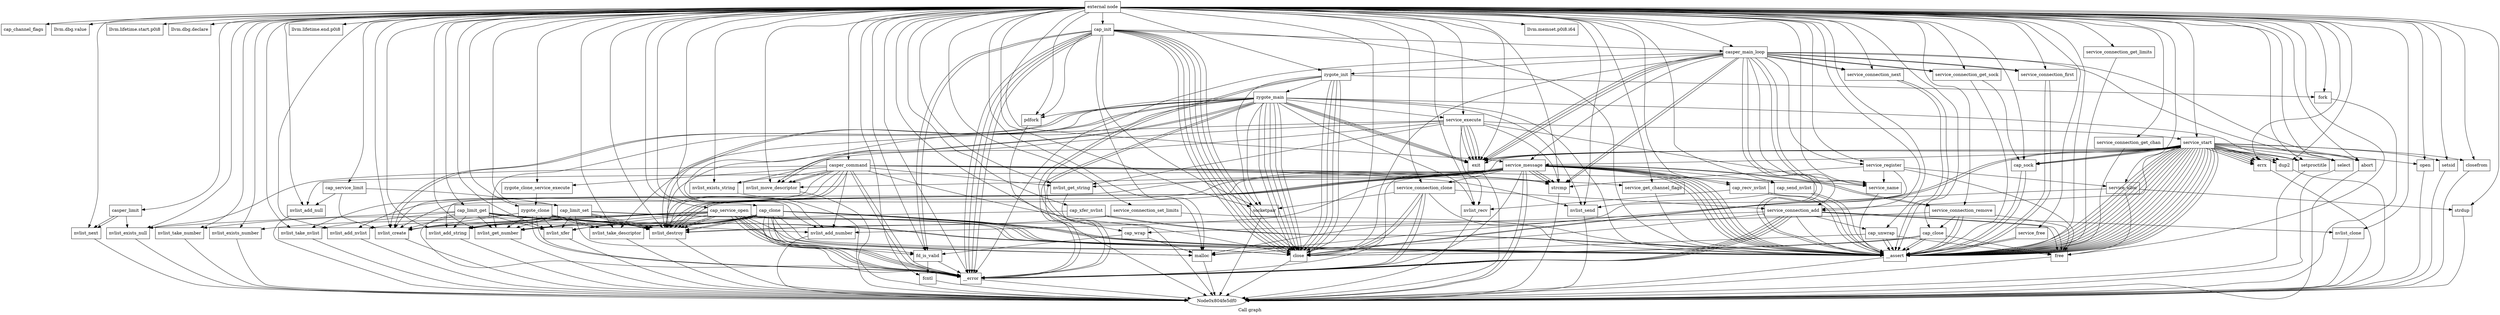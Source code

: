 digraph "Call graph" {
	label="Call graph";

	Node0x804fe5dc0 [shape=record,label="{external node}"];
	Node0x804fe5dc0 -> Node0x804fe5e50;
	Node0x804fe5dc0 -> Node0x804fe5eb0;
	Node0x804fe5dc0 -> Node0x804fe5f10;
	Node0x804fe5dc0 -> Node0x804eec270;
	Node0x804fe5dc0 -> Node0x804eec2d0;
	Node0x804fe5dc0 -> Node0x804fe5f70;
	Node0x804fe5dc0 -> Node0x804fe5fd0;
	Node0x804fe5dc0 -> Node0x804eec030;
	Node0x804fe5dc0 -> Node0x804eec150;
	Node0x804fe5dc0 -> Node0x804eec1b0;
	Node0x804fe5dc0 -> Node0x804eec210;
	Node0x804fe5dc0 -> Node0x804eec330;
	Node0x804fe5dc0 -> Node0x804eec390;
	Node0x804fe5dc0 -> Node0x804eec3f0;
	Node0x804fe5dc0 -> Node0x804eec450;
	Node0x804fe5dc0 -> Node0x804eec4b0;
	Node0x804fe5dc0 -> Node0x804eec510;
	Node0x804fe5dc0 -> Node0x804eec570;
	Node0x804fe5dc0 -> Node0x804eec5d0;
	Node0x804fe5dc0 -> Node0x804eec630;
	Node0x804fe5dc0 -> Node0x804eec690;
	Node0x804fe5dc0 -> Node0x804eec6f0;
	Node0x804fe5dc0 -> Node0x804eec750;
	Node0x804fe5dc0 -> Node0x804eec7b0;
	Node0x804fe5dc0 -> Node0x804eec810;
	Node0x804fe5dc0 -> Node0x804eec870;
	Node0x804fe5dc0 -> Node0x804eec8d0;
	Node0x804fe5dc0 -> Node0x804eec930;
	Node0x804fe5dc0 -> Node0x804eec990;
	Node0x804fe5dc0 -> Node0x804eec9f0;
	Node0x804fe5dc0 -> Node0x804eeca50;
	Node0x804fe5dc0 -> Node0x804eecab0;
	Node0x804fe5dc0 -> Node0x804eecb10;
	Node0x804fe5dc0 -> Node0x804eecb70;
	Node0x804fe5dc0 -> Node0x804eecbd0;
	Node0x804fe5dc0 -> Node0x804eecc30;
	Node0x804fe5dc0 -> Node0x804eecc90;
	Node0x804fe5dc0 -> Node0x804eeccf0;
	Node0x804fe5dc0 -> Node0x804eec0f0;
	Node0x804fe5dc0 -> Node0x804eecd50;
	Node0x804fe5dc0 -> Node0x804eecdb0;
	Node0x804fe5dc0 -> Node0x804eece70;
	Node0x804fe5dc0 -> Node0x804eecf30;
	Node0x804fe5dc0 -> Node0x804eecf90;
	Node0x804fe5dc0 -> Node0x804eecff0;
	Node0x804fe5dc0 -> Node0x804eed050;
	Node0x804fe5dc0 -> Node0x804eec090;
	Node0x804fe5dc0 -> Node0x804eed410;
	Node0x804fe5dc0 -> Node0x804eed4d0;
	Node0x804fe5dc0 -> Node0x804eed6b0;
	Node0x804fe5dc0 -> Node0x804eed1d0;
	Node0x804fe5dc0 -> Node0x804eed350;
	Node0x804fe5dc0 -> Node0x804eed590;
	Node0x804fe5dc0 -> Node0x804eed650;
	Node0x804fe5dc0 -> Node0x804eed470;
	Node0x804fe5dc0 -> Node0x804eeced0;
	Node0x804fe5dc0 -> Node0x804eed710;
	Node0x804fe5dc0 -> Node0x804eed770;
	Node0x804fe5dc0 -> Node0x804eed230;
	Node0x804fe5dc0 -> Node0x804eed7d0;
	Node0x804fe5dc0 -> Node0x804eed170;
	Node0x804fe5dc0 -> Node0x804eed830;
	Node0x804fe5dc0 -> Node0x804eed5f0;
	Node0x804fe5dc0 -> Node0x804eed890;
	Node0x804fe5dc0 -> Node0x804eed8f0;
	Node0x804fe5dc0 -> Node0x804eed2f0;
	Node0x804fe5dc0 -> Node0x804eed950;
	Node0x804fe5dc0 -> Node0x804eed290;
	Node0x804fe5dc0 -> Node0x804eed9b0;
	Node0x804fe5dc0 -> Node0x804eed3b0;
	Node0x804fe5dc0 -> Node0x804eece10;
	Node0x804fe5dc0 -> Node0x804eed0b0;
	Node0x804fe5dc0 -> Node0x804eeda10;
	Node0x804fe5dc0 -> Node0x804eeda70;
	Node0x804fe5dc0 -> Node0x804eedad0;
	Node0x804fe5dc0 -> Node0x804eedb30;
	Node0x804fe5dc0 -> Node0x804eedb90;
	Node0x804fe5dc0 -> Node0x804eedbf0;
	Node0x804fe5dc0 -> Node0x804eedc50;
	Node0x804fe5dc0 -> Node0x804eedcb0;
	Node0x804fe5dc0 -> Node0x804eed530;
	Node0x804fe5dc0 -> Node0x804eed110;
	Node0x804fe5dc0 -> Node0x804eedd10;
	Node0x804fe5e50 [shape=record,label="{cap_channel_flags}"];
	Node0x804fe5eb0 [shape=record,label="{llvm.dbg.value}"];
	Node0x804fe5f10 [shape=record,label="{cap_init}"];
	Node0x804fe5f10 -> Node0x804fe5f70;
	Node0x804fe5f10 -> Node0x804fe5fd0;
	Node0x804fe5f10 -> Node0x804eec030;
	Node0x804fe5f10 -> Node0x804eec090;
	Node0x804fe5f10 -> Node0x804eec030;
	Node0x804fe5f10 -> Node0x804eec0f0;
	Node0x804fe5f10 -> Node0x804eec150;
	Node0x804fe5f10 -> Node0x804eec0f0;
	Node0x804fe5f10 -> Node0x804eec1b0;
	Node0x804fe5f10 -> Node0x804eec030;
	Node0x804fe5f10 -> Node0x804eec030;
	Node0x804fe5f10 -> Node0x804eec1b0;
	Node0x804fe5f10 -> Node0x804eec210;
	Node0x804fe5f10 -> Node0x804eec1b0;
	Node0x804fe5f10 -> Node0x804eec030;
	Node0x804fe5f10 -> Node0x804eec030;
	Node0x804fe5f10 -> Node0x804eec1b0;
	Node0x804eec270 [shape=record,label="{llvm.lifetime.start.p0i8}"];
	Node0x804eec2d0 [shape=record,label="{llvm.dbg.declare}"];
	Node0x804fe5f70 [shape=record,label="{socketpair}"];
	Node0x804fe5f70 -> Node0x804fe5df0;
	Node0x804fe5fd0 [shape=record,label="{pdfork}"];
	Node0x804fe5fd0 -> Node0x804fe5df0;
	Node0x804eec030 [shape=record,label="{close}"];
	Node0x804eec030 -> Node0x804fe5df0;
	Node0x804eec150 [shape=record,label="{malloc}"];
	Node0x804eec150 -> Node0x804fe5df0;
	Node0x804eec1b0 [shape=record,label="{__error}"];
	Node0x804eec1b0 -> Node0x804fe5df0;
	Node0x804eec210 [shape=record,label="{__assert}"];
	Node0x804eec210 -> Node0x804fe5df0;
	Node0x804eec330 [shape=record,label="{llvm.lifetime.end.p0i8}"];
	Node0x804eec390 [shape=record,label="{cap_wrap}"];
	Node0x804eec390 -> Node0x804eec0f0;
	Node0x804eec390 -> Node0x804eec150;
	Node0x804eec3f0 [shape=record,label="{cap_unwrap}"];
	Node0x804eec3f0 -> Node0x804eec210;
	Node0x804eec3f0 -> Node0x804eec210;
	Node0x804eec3f0 -> Node0x804eec030;
	Node0x804eec3f0 -> Node0x804eec450;
	Node0x804eec450 [shape=record,label="{free}"];
	Node0x804eec450 -> Node0x804fe5df0;
	Node0x804eec4b0 [shape=record,label="{cap_clone}"];
	Node0x804eec4b0 -> Node0x804eec210;
	Node0x804eec4b0 -> Node0x804eec210;
	Node0x804eec4b0 -> Node0x804eec510;
	Node0x804eec4b0 -> Node0x804eec570;
	Node0x804eec4b0 -> Node0x804eec210;
	Node0x804eec4b0 -> Node0x804eec5d0;
	Node0x804eec4b0 -> Node0x804eec630;
	Node0x804eec4b0 -> Node0x804eec630;
	Node0x804eec4b0 -> Node0x804eec1b0;
	Node0x804eec4b0 -> Node0x804eec690;
	Node0x804eec4b0 -> Node0x804eec6f0;
	Node0x804eec4b0 -> Node0x804eec690;
	Node0x804eec4b0 -> Node0x804eec0f0;
	Node0x804eec4b0 -> Node0x804eec150;
	Node0x804eec4b0 -> Node0x804eec1b0;
	Node0x804eec4b0 -> Node0x804eec030;
	Node0x804eec4b0 -> Node0x804eec1b0;
	Node0x804eec510 [shape=record,label="{nvlist_create}"];
	Node0x804eec510 -> Node0x804fe5df0;
	Node0x804eec570 [shape=record,label="{nvlist_add_string}"];
	Node0x804eec570 -> Node0x804fe5df0;
	Node0x804eec5d0 [shape=record,label="{nvlist_xfer}"];
	Node0x804eec5d0 -> Node0x804fe5df0;
	Node0x804eec630 [shape=record,label="{nvlist_get_number}"];
	Node0x804eec630 -> Node0x804fe5df0;
	Node0x804eec690 [shape=record,label="{nvlist_destroy}"];
	Node0x804eec690 -> Node0x804fe5df0;
	Node0x804eec6f0 [shape=record,label="{nvlist_take_descriptor}"];
	Node0x804eec6f0 -> Node0x804fe5df0;
	Node0x804eec750 [shape=record,label="{cap_xfer_nvlist}"];
	Node0x804eec750 -> Node0x804eec210;
	Node0x804eec750 -> Node0x804eec210;
	Node0x804eec750 -> Node0x804eec5d0;
	Node0x804eec7b0 [shape=record,label="{cap_close}"];
	Node0x804eec7b0 -> Node0x804eec210;
	Node0x804eec7b0 -> Node0x804eec210;
	Node0x804eec7b0 -> Node0x804eec030;
	Node0x804eec7b0 -> Node0x804eec030;
	Node0x804eec7b0 -> Node0x804eec450;
	Node0x804eec810 [shape=record,label="{cap_sock}"];
	Node0x804eec810 -> Node0x804eec210;
	Node0x804eec810 -> Node0x804eec210;
	Node0x804eec870 [shape=record,label="{cap_limit_set}"];
	Node0x804eec870 -> Node0x804eec510;
	Node0x804eec870 -> Node0x804eec570;
	Node0x804eec870 -> Node0x804eec8d0;
	Node0x804eec870 -> Node0x804eec210;
	Node0x804eec870 -> Node0x804eec210;
	Node0x804eec870 -> Node0x804eec5d0;
	Node0x804eec870 -> Node0x804eec690;
	Node0x804eec870 -> Node0x804eec630;
	Node0x804eec870 -> Node0x804eec690;
	Node0x804eec870 -> Node0x804eec690;
	Node0x804eec870 -> Node0x804eec1b0;
	Node0x804eecf90 [shape=record,label="{exit}"];
	Node0x804eecf90 -> Node0x804fe5df0;
	Node0x804eec8d0 [shape=record,label="{nvlist_add_nvlist}"];
	Node0x804eec8d0 -> Node0x804fe5df0;
	Node0x804eec930 [shape=record,label="{cap_limit_get}"];
	Node0x804eec930 -> Node0x804eec510;
	Node0x804eec930 -> Node0x804eec570;
	Node0x804eec930 -> Node0x804eec210;
	Node0x804eec930 -> Node0x804eec210;
	Node0x804eec930 -> Node0x804eec5d0;
	Node0x804eec930 -> Node0x804eec630;
	Node0x804eec930 -> Node0x804eec690;
	Node0x804eec930 -> Node0x804eec1b0;
	Node0x804eec930 -> Node0x804eec990;
	Node0x804eec930 -> Node0x804eec9f0;
	Node0x804eec930 -> Node0x804eec690;
	Node0x804eec990 [shape=record,label="{nvlist_exists_null}"];
	Node0x804eec990 -> Node0x804fe5df0;
	Node0x804eec9f0 [shape=record,label="{nvlist_take_nvlist}"];
	Node0x804eec9f0 -> Node0x804fe5df0;
	Node0x804eeca50 [shape=record,label="{cap_send_nvlist}"];
	Node0x804eeca50 -> Node0x804eec210;
	Node0x804eeca50 -> Node0x804eec210;
	Node0x804eeca50 -> Node0x804eecab0;
	Node0x804eecab0 [shape=record,label="{nvlist_send}"];
	Node0x804eecab0 -> Node0x804fe5df0;
	Node0x804eecb10 [shape=record,label="{cap_recv_nvlist}"];
	Node0x804eecb10 -> Node0x804eec210;
	Node0x804eecb10 -> Node0x804eec210;
	Node0x804eecb10 -> Node0x804eecb70;
	Node0x804eecb70 [shape=record,label="{nvlist_recv}"];
	Node0x804eecb70 -> Node0x804fe5df0;
	Node0x804eecbd0 [shape=record,label="{cap_service_open}"];
	Node0x804eecbd0 -> Node0x804eec510;
	Node0x804eecbd0 -> Node0x804eec570;
	Node0x804eecbd0 -> Node0x804eec570;
	Node0x804eecbd0 -> Node0x804eec210;
	Node0x804eecbd0 -> Node0x804eec210;
	Node0x804eecbd0 -> Node0x804eec5d0;
	Node0x804eecbd0 -> Node0x804eec630;
	Node0x804eecbd0 -> Node0x804eec690;
	Node0x804eecbd0 -> Node0x804eec1b0;
	Node0x804eecbd0 -> Node0x804eec6f0;
	Node0x804eecbd0 -> Node0x804eecc30;
	Node0x804eecbd0 -> Node0x804eec210;
	Node0x804eecbd0 -> Node0x804eec690;
	Node0x804eecbd0 -> Node0x804eec0f0;
	Node0x804eecbd0 -> Node0x804eec150;
	Node0x804eecbd0 -> Node0x804eec1b0;
	Node0x804eecbd0 -> Node0x804eec030;
	Node0x804eecbd0 -> Node0x804eec1b0;
	Node0x804eecc30 [shape=record,label="{nvlist_take_number}"];
	Node0x804eecc30 -> Node0x804fe5df0;
	Node0x804eecc90 [shape=record,label="{cap_service_limit}"];
	Node0x804eecc90 -> Node0x804eec510;
	Node0x804eecc90 -> Node0x804eeccf0;
	Node0x804eecc90 -> Node0x804eec870;
	Node0x804eeccf0 [shape=record,label="{nvlist_add_null}"];
	Node0x804eeccf0 -> Node0x804fe5df0;
	Node0x804eec0f0 [shape=record,label="{fd_is_valid}"];
	Node0x804eec0f0 -> Node0x804eecd50;
	Node0x804eec0f0 -> Node0x804eec1b0;
	Node0x804eecd50 [shape=record,label="{fcntl}"];
	Node0x804eecd50 -> Node0x804fe5df0;
	Node0x804eecdb0 [shape=record,label="{service_register}"];
	Node0x804eecdb0 -> Node0x804eece10;
	Node0x804eecdb0 -> Node0x804eece70;
	Node0x804eecdb0 -> Node0x804eec150;
	Node0x804eecdb0 -> Node0x804eeced0;
	Node0x804eecdb0 -> Node0x804eec450;
	Node0x804eece70 [shape=record,label="{strcmp}"];
	Node0x804eece70 -> Node0x804fe5df0;
	Node0x804eecf30 [shape=record,label="{service_execute}"];
	Node0x804eecf30 -> Node0x804eecb70;
	Node0x804eecf30 -> Node0x804eecf90;
	Node0x804eecf30 -> Node0x804eecff0;
	Node0x804eecf30 -> Node0x804eecf90;
	Node0x804eecf30 -> Node0x804eed050;
	Node0x804eecf30 -> Node0x804eece10;
	Node0x804eecf30 -> Node0x804eece70;
	Node0x804eecf30 -> Node0x804eecf90;
	Node0x804eecf30 -> Node0x804eec6f0;
	Node0x804eecf30 -> Node0x804eec690;
	Node0x804eecf30 -> Node0x804eed0b0;
	Node0x804eecf30 -> Node0x804eecf90;
	Node0x804eecff0 [shape=record,label="{nvlist_exists_string}"];
	Node0x804eecff0 -> Node0x804fe5df0;
	Node0x804eed050 [shape=record,label="{nvlist_get_string}"];
	Node0x804eed050 -> Node0x804fe5df0;
	Node0x804eec090 [shape=record,label="{casper_main_loop}"];
	Node0x804eec090 -> Node0x804eed110;
	Node0x804eec090 -> Node0x804eecf90;
	Node0x804eec090 -> Node0x804eecdb0;
	Node0x804eec090 -> Node0x804eed170;
	Node0x804eec090 -> Node0x804eec030;
	Node0x804eec090 -> Node0x804eed1d0;
	Node0x804eec090 -> Node0x804eece10;
	Node0x804eec090 -> Node0x804eece70;
	Node0x804eec090 -> Node0x804eed230;
	Node0x804eec090 -> Node0x804eed290;
	Node0x804eec090 -> Node0x804eed2f0;
	Node0x804eec090 -> Node0x804eecf90;
	Node0x804eec090 -> Node0x804eec210;
	Node0x804eec090 -> Node0x804eed350;
	Node0x804eec090 -> Node0x804eec210;
	Node0x804eec090 -> Node0x804eec1b0;
	Node0x804eec090 -> Node0x804eecf90;
	Node0x804eec090 -> Node0x804eece10;
	Node0x804eec090 -> Node0x804eece70;
	Node0x804eec090 -> Node0x804eed230;
	Node0x804eec090 -> Node0x804eed2f0;
	Node0x804eec090 -> Node0x804eed290;
	Node0x804eec090 -> Node0x804eed3b0;
	Node0x804eed410 [shape=record,label="{casper_limit}"];
	Node0x804eed410 -> Node0x804eed470;
	Node0x804eed410 -> Node0x804eec990;
	Node0x804eed410 -> Node0x804eed470;
	Node0x804eed4d0 [shape=record,label="{casper_command}"];
	Node0x804eed4d0 -> Node0x804eece70;
	Node0x804eed4d0 -> Node0x804eecff0;
	Node0x804eed4d0 -> Node0x804eed050;
	Node0x804eed4d0 -> Node0x804eece10;
	Node0x804eed4d0 -> Node0x804eece70;
	Node0x804eed4d0 -> Node0x804eec990;
	Node0x804eed4d0 -> Node0x804eed530;
	Node0x804eed4d0 -> Node0x804eec1b0;
	Node0x804eed4d0 -> Node0x804eec510;
	Node0x804eed4d0 -> Node0x804eec570;
	Node0x804eed4d0 -> Node0x804eed590;
	Node0x804eed4d0 -> Node0x804eecab0;
	Node0x804eed4d0 -> Node0x804eec1b0;
	Node0x804eed4d0 -> Node0x804eec690;
	Node0x804eed4d0 -> Node0x804eec030;
	Node0x804eed4d0 -> Node0x804eec690;
	Node0x804eed4d0 -> Node0x804eed590;
	Node0x804eed4d0 -> Node0x804eed5f0;
	Node0x804eed4d0 -> Node0x804eed650;
	Node0x804eed6b0 [shape=record,label="{llvm.memset.p0i8.i64}"];
	Node0x804eed1d0 [shape=record,label="{abort}"];
	Node0x804eed1d0 -> Node0x804fe5df0;
	Node0x804eed350 [shape=record,label="{select}"];
	Node0x804eed350 -> Node0x804fe5df0;
	Node0x804eed590 [shape=record,label="{nvlist_move_descriptor}"];
	Node0x804eed590 -> Node0x804fe5df0;
	Node0x804eed650 [shape=record,label="{nvlist_add_number}"];
	Node0x804eed650 -> Node0x804fe5df0;
	Node0x804eed470 [shape=record,label="{nvlist_next}"];
	Node0x804eed470 -> Node0x804fe5df0;
	Node0x804eeced0 [shape=record,label="{service_alloc}"];
	Node0x804eeced0 -> Node0x804eec150;
	Node0x804eeced0 -> Node0x804eed710;
	Node0x804eeced0 -> Node0x804eec450;
	Node0x804eed710 [shape=record,label="{strdup}"];
	Node0x804eed710 -> Node0x804fe5df0;
	Node0x804eed770 [shape=record,label="{service_free}"];
	Node0x804eed770 -> Node0x804eec210;
	Node0x804eed770 -> Node0x804eec210;
	Node0x804eed230 [shape=record,label="{service_connection_first}"];
	Node0x804eed230 -> Node0x804eec210;
	Node0x804eed230 -> Node0x804eec210;
	Node0x804eed7d0 [shape=record,label="{service_connection_remove}"];
	Node0x804eed7d0 -> Node0x804eec210;
	Node0x804eed7d0 -> Node0x804eec210;
	Node0x804eed7d0 -> Node0x804eec690;
	Node0x804eed7d0 -> Node0x804eec7b0;
	Node0x804eed7d0 -> Node0x804eec450;
	Node0x804eed170 [shape=record,label="{service_connection_add}"];
	Node0x804eed170 -> Node0x804eec210;
	Node0x804eed170 -> Node0x804eec150;
	Node0x804eed170 -> Node0x804eec390;
	Node0x804eed170 -> Node0x804eec1b0;
	Node0x804eed170 -> Node0x804eec450;
	Node0x804eed170 -> Node0x804eec1b0;
	Node0x804eed170 -> Node0x804eed830;
	Node0x804eed170 -> Node0x804eec1b0;
	Node0x804eed170 -> Node0x804eec3f0;
	Node0x804eed170 -> Node0x804eec450;
	Node0x804eed170 -> Node0x804eec1b0;
	Node0x804eed830 [shape=record,label="{nvlist_clone}"];
	Node0x804eed830 -> Node0x804fe5df0;
	Node0x804eed5f0 [shape=record,label="{service_get_channel_flags}"];
	Node0x804eed5f0 -> Node0x804eec210;
	Node0x804eed890 [shape=record,label="{service_connection_clone}"];
	Node0x804eed890 -> Node0x804fe5f70;
	Node0x804eed890 -> Node0x804eec210;
	Node0x804eed890 -> Node0x804eed170;
	Node0x804eed890 -> Node0x804eec1b0;
	Node0x804eed890 -> Node0x804eec030;
	Node0x804eed890 -> Node0x804eec030;
	Node0x804eed890 -> Node0x804eec1b0;
	Node0x804eed8f0 [shape=record,label="{service_connection_get_limits}"];
	Node0x804eed8f0 -> Node0x804eec210;
	Node0x804eed2f0 [shape=record,label="{service_connection_next}"];
	Node0x804eed2f0 -> Node0x804eec210;
	Node0x804eed2f0 -> Node0x804eec210;
	Node0x804eed950 [shape=record,label="{service_connection_get_chan}"];
	Node0x804eed950 -> Node0x804eec210;
	Node0x804eed290 [shape=record,label="{service_connection_get_sock}"];
	Node0x804eed290 -> Node0x804eec210;
	Node0x804eed290 -> Node0x804eec810;
	Node0x804eed9b0 [shape=record,label="{service_connection_set_limits}"];
	Node0x804eed9b0 -> Node0x804eec210;
	Node0x804eed9b0 -> Node0x804eec690;
	Node0x804eed3b0 [shape=record,label="{service_message}"];
	Node0x804eed3b0 -> Node0x804eec210;
	Node0x804eed3b0 -> Node0x804eecb10;
	Node0x804eed3b0 -> Node0x804eed7d0;
	Node0x804eed3b0 -> Node0x804eec510;
	Node0x804eed3b0 -> Node0x804eed050;
	Node0x804eed3b0 -> Node0x804eece70;
	Node0x804eed3b0 -> Node0x804eec9f0;
	Node0x804eed3b0 -> Node0x804eec210;
	Node0x804eed3b0 -> Node0x804fe5df0;
	Node0x804eed3b0 -> Node0x804eec210;
	Node0x804eed3b0 -> Node0x804eec690;
	Node0x804eed3b0 -> Node0x804eec690;
	Node0x804eed3b0 -> Node0x804eece70;
	Node0x804eed3b0 -> Node0x804eec210;
	Node0x804eed3b0 -> Node0x804eec8d0;
	Node0x804eed3b0 -> Node0x804eeccf0;
	Node0x804eed3b0 -> Node0x804eece70;
	Node0x804eed3b0 -> Node0x804eed890;
	Node0x804eed3b0 -> Node0x804eec1b0;
	Node0x804eed3b0 -> Node0x804eed590;
	Node0x804eed3b0 -> Node0x804eec210;
	Node0x804eed3b0 -> Node0x804fe5df0;
	Node0x804eed3b0 -> Node0x804eec690;
	Node0x804eed3b0 -> Node0x804eed650;
	Node0x804eed3b0 -> Node0x804eec210;
	Node0x804eed3b0 -> Node0x804eeca50;
	Node0x804eed3b0 -> Node0x804eed7d0;
	Node0x804eed3b0 -> Node0x804eec690;
	Node0x804eece10 [shape=record,label="{service_name}"];
	Node0x804eece10 -> Node0x804eec210;
	Node0x804eed0b0 [shape=record,label="{service_start}"];
	Node0x804eed0b0 -> Node0x804eec210;
	Node0x804eed0b0 -> Node0x804eec210;
	Node0x804eed0b0 -> Node0x804eeda10;
	Node0x804eed0b0 -> Node0x804eec210;
	Node0x804eed0b0 -> Node0x804eec210;
	Node0x804eed0b0 -> Node0x804eec210;
	Node0x804eed0b0 -> Node0x804eeda70;
	Node0x804eed0b0 -> Node0x804eedad0;
	Node0x804eed0b0 -> Node0x804eedb30;
	Node0x804eed0b0 -> Node0x804eedad0;
	Node0x804eed0b0 -> Node0x804eedb90;
	Node0x804eed0b0 -> Node0x804eedad0;
	Node0x804eed0b0 -> Node0x804eedb90;
	Node0x804eed0b0 -> Node0x804eedad0;
	Node0x804eed0b0 -> Node0x804eedb90;
	Node0x804eed0b0 -> Node0x804eedad0;
	Node0x804eed0b0 -> Node0x804eec030;
	Node0x804eed0b0 -> Node0x804eec030;
	Node0x804eed0b0 -> Node0x804eedbf0;
	Node0x804eed0b0 -> Node0x804eed170;
	Node0x804eed0b0 -> Node0x804eecf90;
	Node0x804eed0b0 -> Node0x804eec210;
	Node0x804eed0b0 -> Node0x804eec210;
	Node0x804eed0b0 -> Node0x804eec810;
	Node0x804eed0b0 -> Node0x804eec210;
	Node0x804eed0b0 -> Node0x804eec210;
	Node0x804eed0b0 -> Node0x804eec210;
	Node0x804eed0b0 -> Node0x804eec210;
	Node0x804eed0b0 -> Node0x804eed350;
	Node0x804eed0b0 -> Node0x804eec1b0;
	Node0x804eed0b0 -> Node0x804eecf90;
	Node0x804eed0b0 -> Node0x804eed1d0;
	Node0x804eed0b0 -> Node0x804eec210;
	Node0x804eed0b0 -> Node0x804eec210;
	Node0x804eed0b0 -> Node0x804eec210;
	Node0x804eed0b0 -> Node0x804eec210;
	Node0x804eed0b0 -> Node0x804eec810;
	Node0x804eed0b0 -> Node0x804eec210;
	Node0x804eed0b0 -> Node0x804eec810;
	Node0x804eed0b0 -> Node0x804eed3b0;
	Node0x804eed0b0 -> Node0x804eec210;
	Node0x804eed0b0 -> Node0x804eec210;
	Node0x804eed0b0 -> Node0x804eecf90;
	Node0x804eeda10 [shape=record,label="{setproctitle}"];
	Node0x804eeda10 -> Node0x804fe5df0;
	Node0x804eeda70 [shape=record,label="{open}"];
	Node0x804eeda70 -> Node0x804fe5df0;
	Node0x804eedad0 [shape=record,label="{errx}"];
	Node0x804eedad0 -> Node0x804fe5df0;
	Node0x804eedb30 [shape=record,label="{setsid}"];
	Node0x804eedb30 -> Node0x804fe5df0;
	Node0x804eedb90 [shape=record,label="{dup2}"];
	Node0x804eedb90 -> Node0x804fe5df0;
	Node0x804eedbf0 [shape=record,label="{closefrom}"];
	Node0x804eedbf0 -> Node0x804fe5df0;
	Node0x804eedc50 [shape=record,label="{zygote_clone}"];
	Node0x804eedc50 -> Node0x804eec1b0;
	Node0x804eedc50 -> Node0x804eec510;
	Node0x804eedc50 -> Node0x804eed650;
	Node0x804eedc50 -> Node0x804eec5d0;
	Node0x804eedc50 -> Node0x804eedcb0;
	Node0x804eedc50 -> Node0x804eec630;
	Node0x804eedc50 -> Node0x804eec690;
	Node0x804eedc50 -> Node0x804eec1b0;
	Node0x804eedc50 -> Node0x804eec6f0;
	Node0x804eedc50 -> Node0x804eec6f0;
	Node0x804eedc50 -> Node0x804eec690;
	Node0x804eedcb0 [shape=record,label="{nvlist_exists_number}"];
	Node0x804eedcb0 -> Node0x804fe5df0;
	Node0x804eed530 [shape=record,label="{zygote_clone_service_execute}"];
	Node0x804eed530 -> Node0x804eedc50;
	Node0x804eed110 [shape=record,label="{zygote_init}"];
	Node0x804eed110 -> Node0x804fe5f70;
	Node0x804eed110 -> Node0x804eedd10;
	Node0x804eed110 -> Node0x804eec1b0;
	Node0x804eed110 -> Node0x804eec030;
	Node0x804eed110 -> Node0x804eec030;
	Node0x804eed110 -> Node0x804eec1b0;
	Node0x804eed110 -> Node0x804eec030;
	Node0x804eed110 -> Node0x804eedd70;
	Node0x804eed110 -> Node0x804eec030;
	Node0x804eedd10 [shape=record,label="{fork}"];
	Node0x804eedd10 -> Node0x804fe5df0;
	Node0x804eedd70 [shape=record,label="{zygote_main}"];
	Node0x804eedd70 -> Node0x804eec210;
	Node0x804eedd70 -> Node0x804eeda10;
	Node0x804eedd70 -> Node0x804eecb70;
	Node0x804eedd70 -> Node0x804eec1b0;
	Node0x804eedd70 -> Node0x804eecf90;
	Node0x804eedd70 -> Node0x804eec630;
	Node0x804eedd70 -> Node0x804eec690;
	Node0x804eedd70 -> Node0x804fe5f70;
	Node0x804eedd70 -> Node0x804eecf90;
	Node0x804eedd70 -> Node0x804fe5fd0;
	Node0x804eedd70 -> Node0x804eec030;
	Node0x804eedd70 -> Node0x804eec030;
	Node0x804eedd70 -> Node0x804eecf30;
	Node0x804eedd70 -> Node0x804eecf90;
	Node0x804eedd70 -> Node0x804eec030;
	Node0x804eedd70 -> Node0x804eec510;
	Node0x804eedd70 -> Node0x804eec1b0;
	Node0x804eedd70 -> Node0x804eec510;
	Node0x804eedd70 -> Node0x804eed650;
	Node0x804eedd70 -> Node0x804eec030;
	Node0x804eedd70 -> Node0x804eec030;
	Node0x804eedd70 -> Node0x804eed590;
	Node0x804eedd70 -> Node0x804eed590;
	Node0x804eedd70 -> Node0x804eecab0;
	Node0x804eedd70 -> Node0x804eec690;
}
